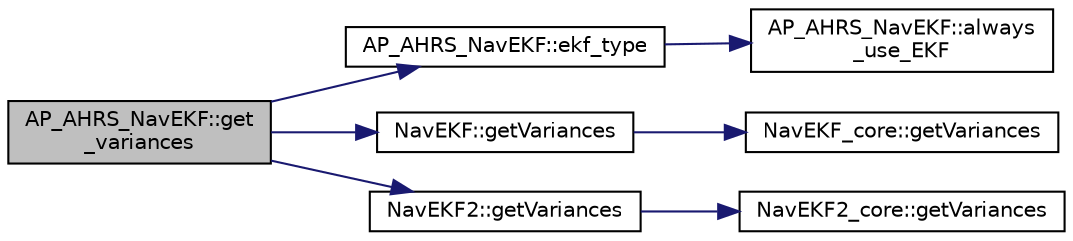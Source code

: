digraph "AP_AHRS_NavEKF::get_variances"
{
 // INTERACTIVE_SVG=YES
  edge [fontname="Helvetica",fontsize="10",labelfontname="Helvetica",labelfontsize="10"];
  node [fontname="Helvetica",fontsize="10",shape=record];
  rankdir="LR";
  Node1 [label="AP_AHRS_NavEKF::get\l_variances",height=0.2,width=0.4,color="black", fillcolor="grey75", style="filled", fontcolor="black"];
  Node1 -> Node2 [color="midnightblue",fontsize="10",style="solid",fontname="Helvetica"];
  Node2 [label="AP_AHRS_NavEKF::ekf_type",height=0.2,width=0.4,color="black", fillcolor="white", style="filled",URL="$classAP__AHRS__NavEKF.html#a2421598bfc909c228709f99347a5fcea"];
  Node2 -> Node3 [color="midnightblue",fontsize="10",style="solid",fontname="Helvetica"];
  Node3 [label="AP_AHRS_NavEKF::always\l_use_EKF",height=0.2,width=0.4,color="black", fillcolor="white", style="filled",URL="$classAP__AHRS__NavEKF.html#a9af775a381a41ff78ac75a06ba7b1a05"];
  Node1 -> Node4 [color="midnightblue",fontsize="10",style="solid",fontname="Helvetica"];
  Node4 [label="NavEKF::getVariances",height=0.2,width=0.4,color="black", fillcolor="white", style="filled",URL="$classNavEKF.html#ac786ebf1b73275ba6ea744c0648b1d76"];
  Node4 -> Node5 [color="midnightblue",fontsize="10",style="solid",fontname="Helvetica"];
  Node5 [label="NavEKF_core::getVariances",height=0.2,width=0.4,color="black", fillcolor="white", style="filled",URL="$classNavEKF__core.html#a1b456cf626ffe7b1e8f600adddf28b81"];
  Node1 -> Node6 [color="midnightblue",fontsize="10",style="solid",fontname="Helvetica"];
  Node6 [label="NavEKF2::getVariances",height=0.2,width=0.4,color="black", fillcolor="white", style="filled",URL="$classNavEKF2.html#a872fc177467099722a3290b1d85a18e7"];
  Node6 -> Node7 [color="midnightblue",fontsize="10",style="solid",fontname="Helvetica"];
  Node7 [label="NavEKF2_core::getVariances",height=0.2,width=0.4,color="black", fillcolor="white", style="filled",URL="$classNavEKF2__core.html#a6133f5626e56dcc3a9912bc498097243"];
}
